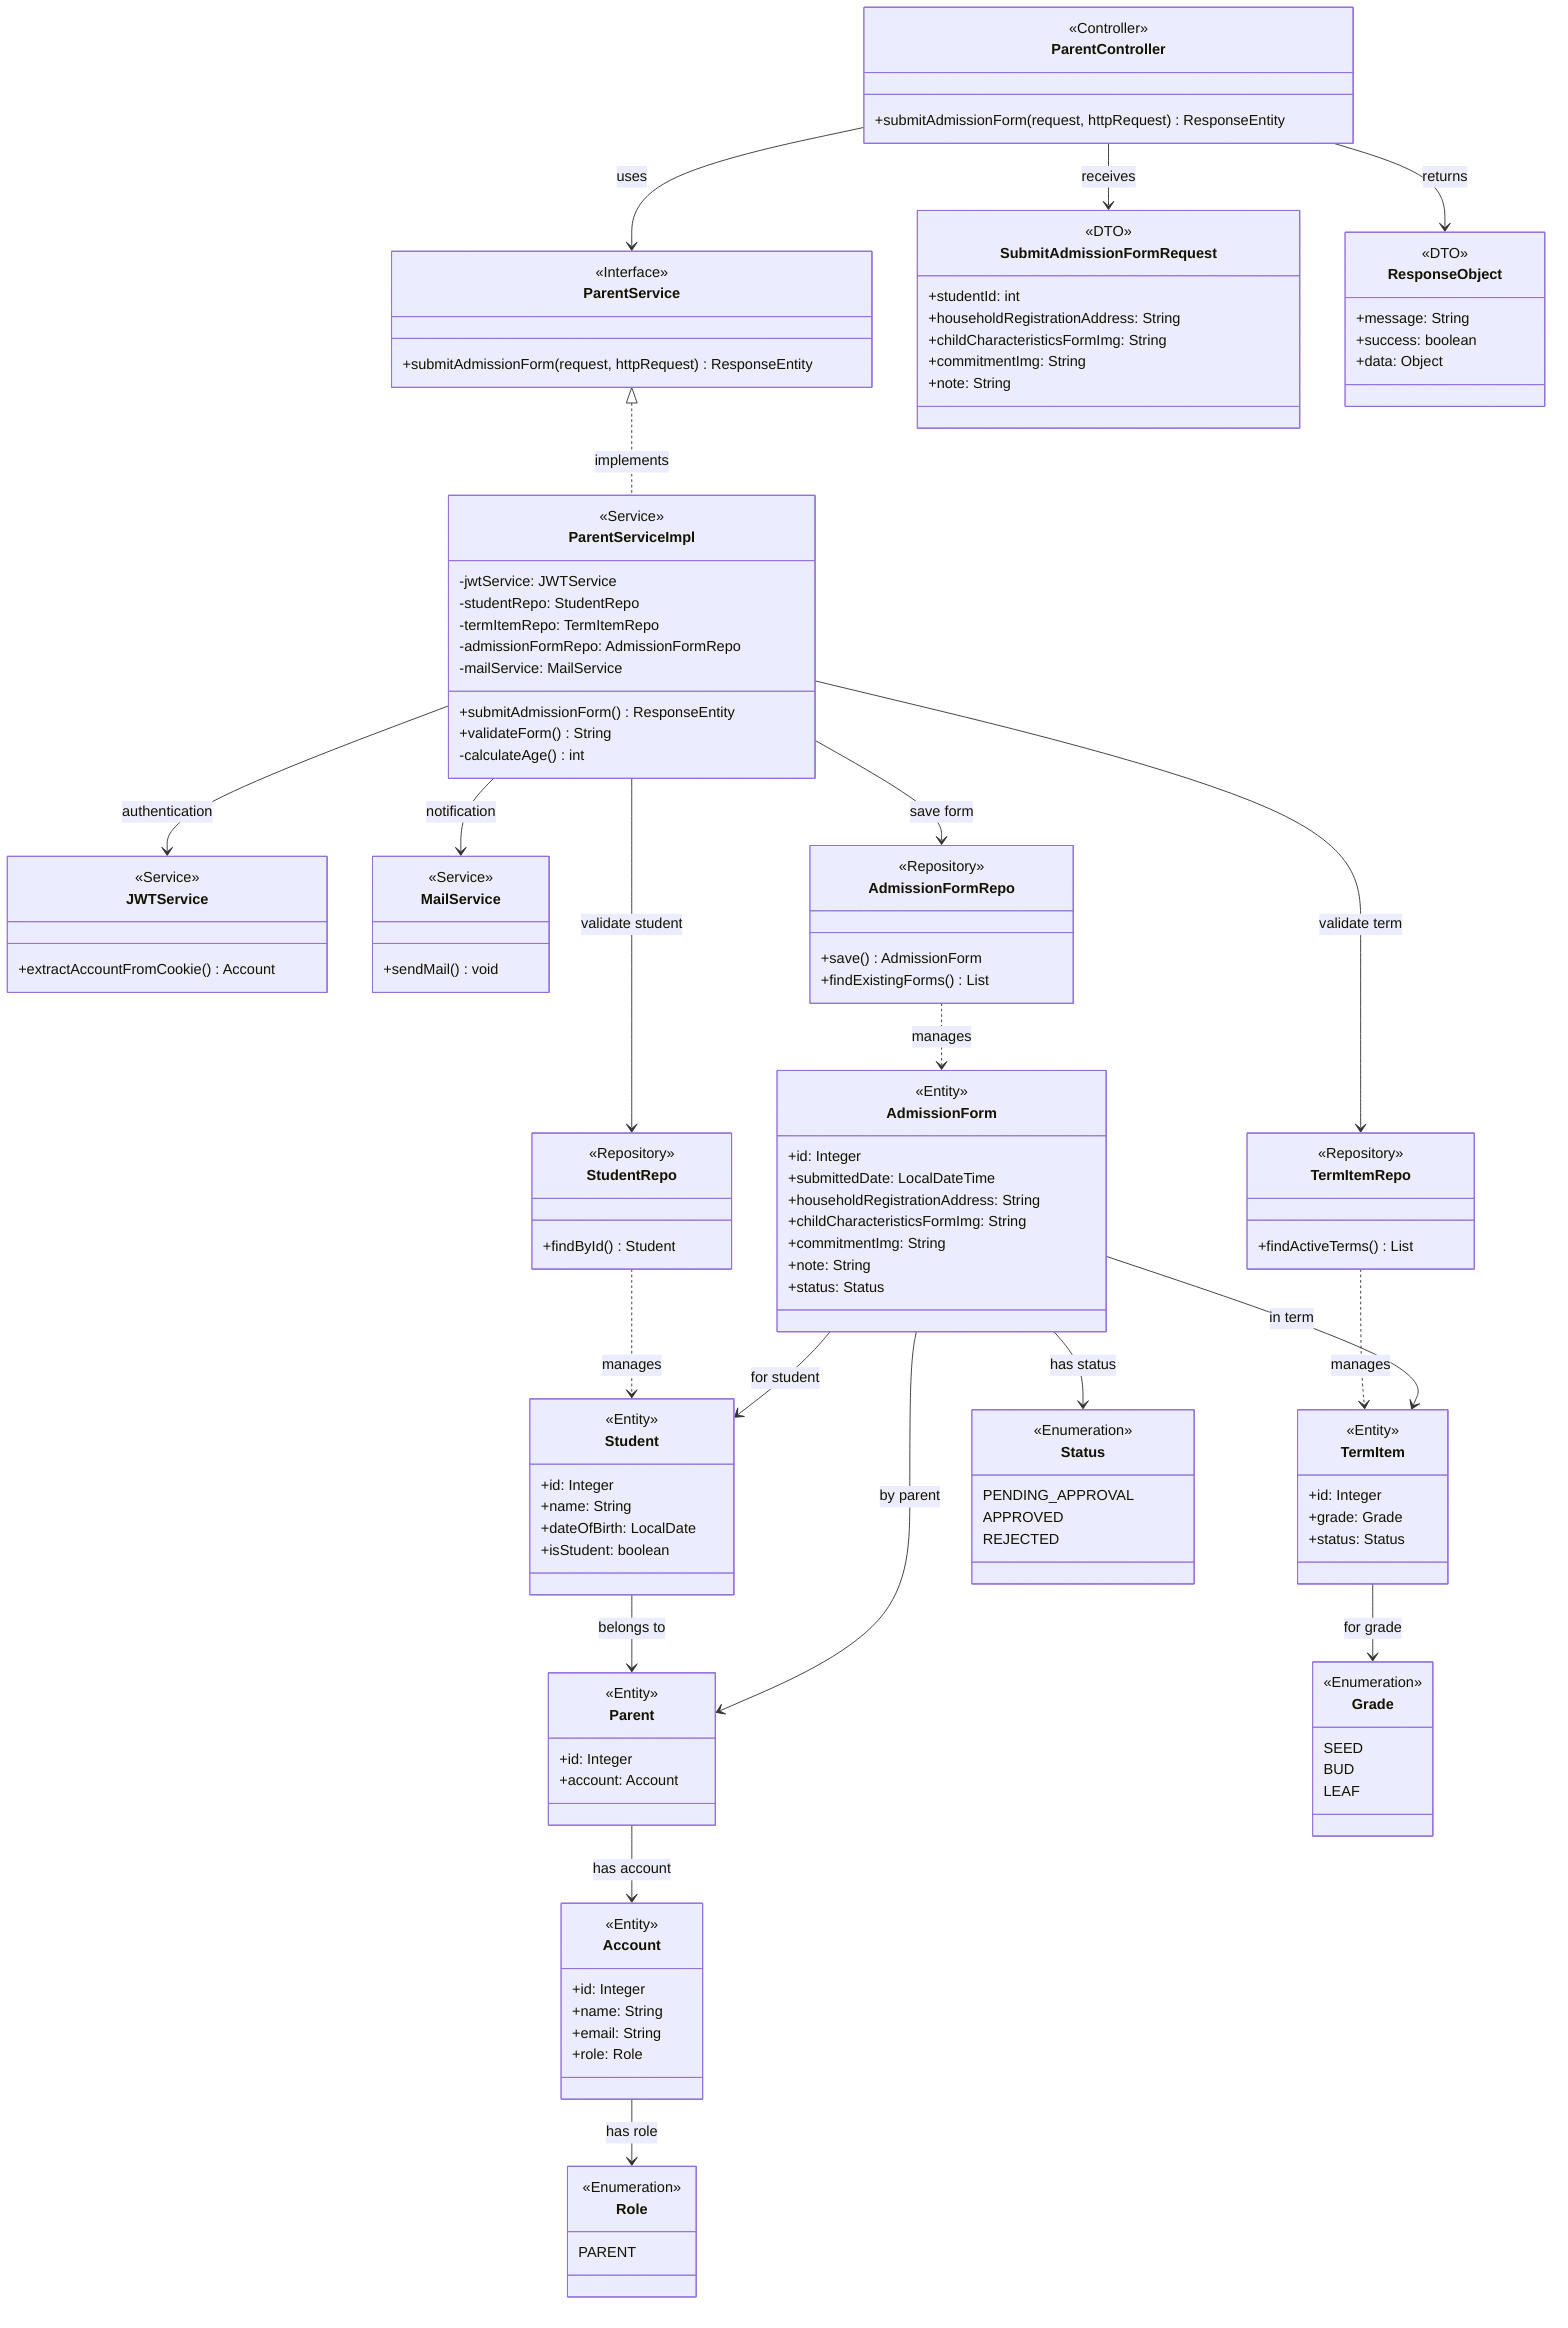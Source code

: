 classDiagram
    %% Controllers
    class ParentController {
        <<Controller>>
        +submitAdmissionForm(request, httpRequest) ResponseEntity
    }

    %% Services
    class ParentService {
        <<Interface>>
        +submitAdmissionForm(request, httpRequest) ResponseEntity
    }

    class ParentServiceImpl {
        <<Service>>
        -jwtService: JWTService
        -studentRepo: StudentRepo
        -termItemRepo: TermItemRepo
        -admissionFormRepo: AdmissionFormRepo
        -mailService: MailService
        +submitAdmissionForm() ResponseEntity
        +validateForm() String
        -calculateAge() int
    }

    class JWTService {
        <<Service>>
        +extractAccountFromCookie() Account
    }

    class MailService {
        <<Service>>
        +sendMail() void
    }

    %% DTOs
    class SubmitAdmissionFormRequest {
        <<DTO>>
        +studentId: int
        +householdRegistrationAddress: String
        +childCharacteristicsFormImg: String
        +commitmentImg: String
        +note: String
    }

    class ResponseObject {
        <<DTO>>
        +message: String
        +success: boolean
        +data: Object
    }

    %% Main Entities
    class AdmissionForm {
        <<Entity>>
        +id: Integer
        +submittedDate: LocalDateTime
        +householdRegistrationAddress: String
        +childCharacteristicsFormImg: String
        +commitmentImg: String
        +note: String
        +status: Status
    }

    class Student {
        <<Entity>>
        +id: Integer
        +name: String
        +dateOfBirth: LocalDate
        +isStudent: boolean
    }

    class Parent {
        <<Entity>>
        +id: Integer
        +account: Account
    }

    class TermItem {
        <<Entity>>
        +id: Integer
        +grade: Grade
        +status: Status
    }

    class Account {
        <<Entity>>
        +id: Integer
        +name: String
        +email: String
        +role: Role
    }

    %% Repositories
    class AdmissionFormRepo {
        <<Repository>>
        +save() AdmissionForm
        +findExistingForms() List
    }

    class StudentRepo {
        <<Repository>>
        +findById() Student
    }

    class TermItemRepo {
        <<Repository>>
        +findActiveTerms() List
    }

    %% Enums
    class Status {
        <<Enumeration>>
        PENDING_APPROVAL
        APPROVED
        REJECTED
    }

    class Role {
        <<Enumeration>>
        PARENT
    }

    class Grade {
        <<Enumeration>>
        SEED
        BUD
        LEAF
    }

    %% Main Flow Relationships
    ParentController --> ParentService : uses
    ParentController --> SubmitAdmissionFormRequest : receives
    ParentController --> ResponseObject : returns

    ParentService <|.. ParentServiceImpl : implements
    
    ParentServiceImpl --> JWTService : authentication
    ParentServiceImpl --> MailService : notification
    ParentServiceImpl --> AdmissionFormRepo : save form
    ParentServiceImpl --> StudentRepo : validate student
    ParentServiceImpl --> TermItemRepo : validate term

    %% Entity Relationships
    AdmissionForm --> Student : for student
    AdmissionForm --> Parent : by parent
    AdmissionForm --> TermItem : in term
    AdmissionForm --> Status : has status

    Student --> Parent : belongs to
    Parent --> Account : has account
    TermItem --> Grade : for grade
    Account --> Role : has role

    %% Repository manages entities
    AdmissionFormRepo ..> AdmissionForm : manages
    StudentRepo ..> Student : manages
    TermItemRepo ..> TermItem : manages